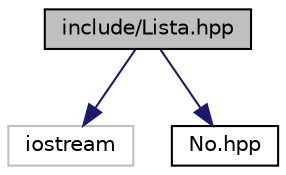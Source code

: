digraph "include/Lista.hpp"
{
 // LATEX_PDF_SIZE
  edge [fontname="Helvetica",fontsize="10",labelfontname="Helvetica",labelfontsize="10"];
  node [fontname="Helvetica",fontsize="10",shape=record];
  Node1 [label="include/Lista.hpp",height=0.2,width=0.4,color="black", fillcolor="grey75", style="filled", fontcolor="black",tooltip="Definição da classe Lista."];
  Node1 -> Node2 [color="midnightblue",fontsize="10",style="solid",fontname="Helvetica"];
  Node2 [label="iostream",height=0.2,width=0.4,color="grey75", fillcolor="white", style="filled",tooltip=" "];
  Node1 -> Node3 [color="midnightblue",fontsize="10",style="solid",fontname="Helvetica"];
  Node3 [label="No.hpp",height=0.2,width=0.4,color="black", fillcolor="white", style="filled",URL="$a00008.html",tooltip="Definição da classe No."];
}
